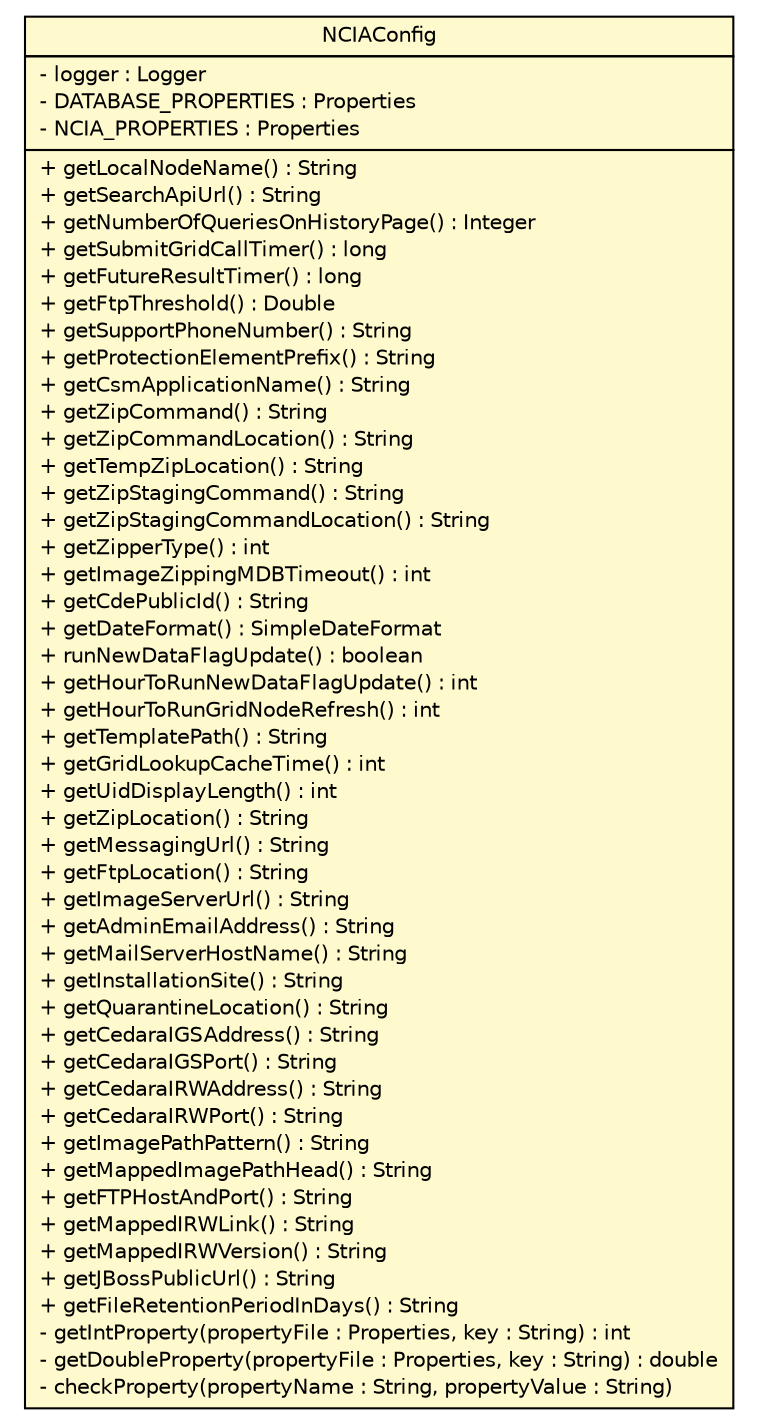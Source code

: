#!/usr/local/bin/dot
#
# Class diagram 
# Generated by UmlGraph version 4.8 (http://www.spinellis.gr/sw/umlgraph)
#

digraph G {
	edge [fontname="Helvetica",fontsize=10,labelfontname="Helvetica",labelfontsize=10];
	node [fontname="Helvetica",fontsize=10,shape=plaintext];
	// gov.nih.nci.ncia.util.NCIAConfig
	c65145 [label=<<table border="0" cellborder="1" cellspacing="0" cellpadding="2" port="p" bgcolor="lemonChiffon" href="./NCIAConfig.html">
		<tr><td><table border="0" cellspacing="0" cellpadding="1">
			<tr><td> NCIAConfig </td></tr>
		</table></td></tr>
		<tr><td><table border="0" cellspacing="0" cellpadding="1">
			<tr><td align="left"> - logger : Logger </td></tr>
			<tr><td align="left"> - DATABASE_PROPERTIES : Properties </td></tr>
			<tr><td align="left"> - NCIA_PROPERTIES : Properties </td></tr>
		</table></td></tr>
		<tr><td><table border="0" cellspacing="0" cellpadding="1">
			<tr><td align="left"> + getLocalNodeName() : String </td></tr>
			<tr><td align="left"> + getSearchApiUrl() : String </td></tr>
			<tr><td align="left"> + getNumberOfQueriesOnHistoryPage() : Integer </td></tr>
			<tr><td align="left"> + getSubmitGridCallTimer() : long </td></tr>
			<tr><td align="left"> + getFutureResultTimer() : long </td></tr>
			<tr><td align="left"> + getFtpThreshold() : Double </td></tr>
			<tr><td align="left"> + getSupportPhoneNumber() : String </td></tr>
			<tr><td align="left"> + getProtectionElementPrefix() : String </td></tr>
			<tr><td align="left"> + getCsmApplicationName() : String </td></tr>
			<tr><td align="left"> + getZipCommand() : String </td></tr>
			<tr><td align="left"> + getZipCommandLocation() : String </td></tr>
			<tr><td align="left"> + getTempZipLocation() : String </td></tr>
			<tr><td align="left"> + getZipStagingCommand() : String </td></tr>
			<tr><td align="left"> + getZipStagingCommandLocation() : String </td></tr>
			<tr><td align="left"> + getZipperType() : int </td></tr>
			<tr><td align="left"> + getImageZippingMDBTimeout() : int </td></tr>
			<tr><td align="left"> + getCdePublicId() : String </td></tr>
			<tr><td align="left"> + getDateFormat() : SimpleDateFormat </td></tr>
			<tr><td align="left"> + runNewDataFlagUpdate() : boolean </td></tr>
			<tr><td align="left"> + getHourToRunNewDataFlagUpdate() : int </td></tr>
			<tr><td align="left"> + getHourToRunGridNodeRefresh() : int </td></tr>
			<tr><td align="left"> + getTemplatePath() : String </td></tr>
			<tr><td align="left"> + getGridLookupCacheTime() : int </td></tr>
			<tr><td align="left"> + getUidDisplayLength() : int </td></tr>
			<tr><td align="left"> + getZipLocation() : String </td></tr>
			<tr><td align="left"> + getMessagingUrl() : String </td></tr>
			<tr><td align="left"> + getFtpLocation() : String </td></tr>
			<tr><td align="left"> + getImageServerUrl() : String </td></tr>
			<tr><td align="left"> + getAdminEmailAddress() : String </td></tr>
			<tr><td align="left"> + getMailServerHostName() : String </td></tr>
			<tr><td align="left"> + getInstallationSite() : String </td></tr>
			<tr><td align="left"> + getQuarantineLocation() : String </td></tr>
			<tr><td align="left"> + getCedaraIGSAddress() : String </td></tr>
			<tr><td align="left"> + getCedaraIGSPort() : String </td></tr>
			<tr><td align="left"> + getCedaraIRWAddress() : String </td></tr>
			<tr><td align="left"> + getCedaraIRWPort() : String </td></tr>
			<tr><td align="left"> + getImagePathPattern() : String </td></tr>
			<tr><td align="left"> + getMappedImagePathHead() : String </td></tr>
			<tr><td align="left"> + getFTPHostAndPort() : String </td></tr>
			<tr><td align="left"> + getMappedIRWLink() : String </td></tr>
			<tr><td align="left"> + getMappedIRWVersion() : String </td></tr>
			<tr><td align="left"> + getJBossPublicUrl() : String </td></tr>
			<tr><td align="left"> + getFileRetentionPeriodInDays() : String </td></tr>
			<tr><td align="left"> - getIntProperty(propertyFile : Properties, key : String) : int </td></tr>
			<tr><td align="left"> - getDoubleProperty(propertyFile : Properties, key : String) : double </td></tr>
			<tr><td align="left"> - checkProperty(propertyName : String, propertyValue : String) </td></tr>
		</table></td></tr>
		</table>>, fontname="Helvetica", fontcolor="black", fontsize=10.0];
}

